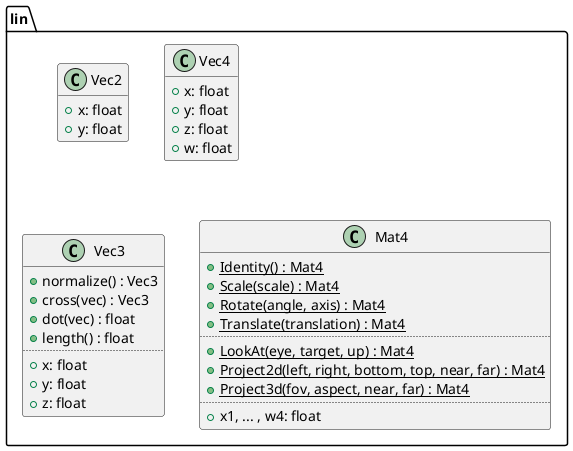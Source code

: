 @startuml
set separator ::

class lin::Vec2 {
	+x: float
	+y: float
}
hide Vec2 methods

class lin::Vec4 {
	+x: float
	+y: float
	+z: float
	+w: float
}
hide Vec4 methods

class lin::Vec3 {
	+normalize() : Vec3
	+cross(vec) : Vec3
	+dot(vec) : float
	+length() : float
	..
	+x: float
	+y: float
	+z: float
}

class lin::Mat4 {
	{static} +Identity() : Mat4
	{static} +Scale(scale) : Mat4
	{static} +Rotate(angle, axis) : Mat4
	{static} +Translate(translation) : Mat4
	..
	{static} +LookAt(eye, target, up) : Mat4
	{static} +Project2d(left, right, bottom, top, near, far) : Mat4
	{static} +Project3d(fov, aspect, near, far) : Mat4
	..
	+x1, ... , w4: float
}

@enduml
